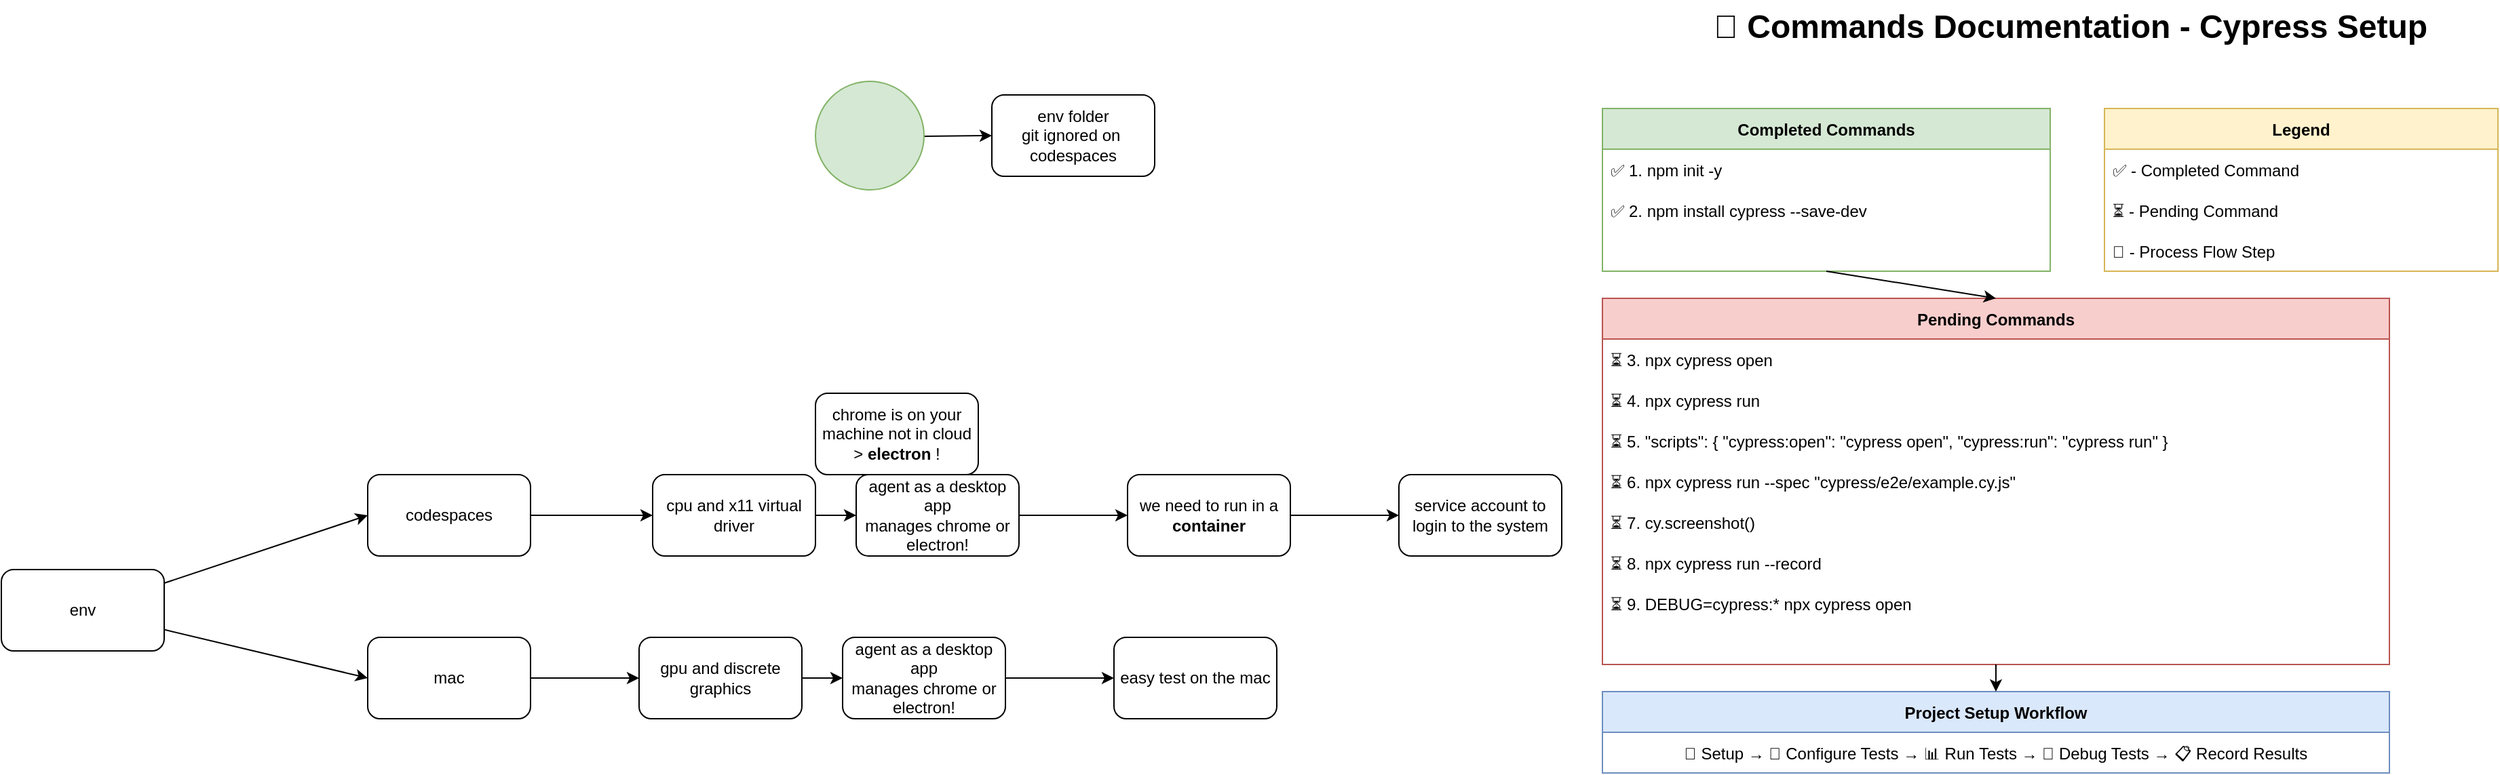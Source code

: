 <mxfile>
    <diagram id="cypress-setup-diagram" name="Cypress Setup Commands">
        <mxGraphModel dx="3537" dy="562" grid="1" gridSize="10" guides="1" tooltips="1" connect="1" arrows="1" fold="1" page="1" pageScale="1" pageWidth="850" pageHeight="1100" math="0" shadow="0">
            <root>
                <mxCell id="0"/>
                <mxCell id="1" parent="0"/>
                <mxCell id="2" value="&lt;font style=&quot;font-size: 24px&quot;&gt;📜 Commands Documentation - Cypress Setup&lt;/font&gt;" style="text;html=1;strokeColor=none;fillColor=none;align=center;verticalAlign=middle;whiteSpace=wrap;rounded=0;fontStyle=1" parent="1" vertex="1">
                    <mxGeometry x="160" y="20" width="530" height="40" as="geometry"/>
                </mxCell>
                <mxCell id="3" value="Completed Commands" style="swimlane;fontStyle=1;childLayout=stackLayout;horizontal=1;startSize=30;horizontalStack=0;resizeParent=1;resizeParentMax=0;resizeLast=0;collapsible=1;marginBottom=0;fillColor=#d5e8d4;strokeColor=#82b366;" parent="1" vertex="1">
                    <mxGeometry x="80" y="100" width="330" height="120" as="geometry"/>
                </mxCell>
                <mxCell id="4" value="✅ 1. npm init -y" style="text;strokeColor=none;fillColor=none;align=left;verticalAlign=middle;spacingLeft=4;spacingRight=4;overflow=hidden;points=[[0,0.5],[1,0.5]];portConstraint=eastwest;rotatable=0;" parent="3" vertex="1">
                    <mxGeometry y="30" width="330" height="30" as="geometry"/>
                </mxCell>
                <mxCell id="5" value="✅ 2. npm install cypress --save-dev" style="text;strokeColor=none;fillColor=none;align=left;verticalAlign=middle;spacingLeft=4;spacingRight=4;overflow=hidden;points=[[0,0.5],[1,0.5]];portConstraint=eastwest;rotatable=0;" parent="3" vertex="1">
                    <mxGeometry y="60" width="330" height="30" as="geometry"/>
                </mxCell>
                <mxCell id="6" value="Pending Commands" style="swimlane;fontStyle=1;childLayout=stackLayout;horizontal=1;startSize=30;horizontalStack=0;resizeParent=1;resizeParentMax=0;resizeLast=0;collapsible=1;marginBottom=0;fillColor=#f8cecc;strokeColor=#b85450;" parent="1" vertex="1">
                    <mxGeometry x="80" y="240" width="580" height="270" as="geometry"/>
                </mxCell>
                <mxCell id="7" value="⏳ 3. npx cypress open" style="text;strokeColor=none;fillColor=none;align=left;verticalAlign=middle;spacingLeft=4;spacingRight=4;overflow=hidden;points=[[0,0.5],[1,0.5]];portConstraint=eastwest;rotatable=0;" parent="6" vertex="1">
                    <mxGeometry y="30" width="580" height="30" as="geometry"/>
                </mxCell>
                <mxCell id="8" value="⏳ 4. npx cypress run" style="text;strokeColor=none;fillColor=none;align=left;verticalAlign=middle;spacingLeft=4;spacingRight=4;overflow=hidden;points=[[0,0.5],[1,0.5]];portConstraint=eastwest;rotatable=0;" parent="6" vertex="1">
                    <mxGeometry y="60" width="580" height="30" as="geometry"/>
                </mxCell>
                <mxCell id="9" value="⏳ 5. &quot;scripts&quot;: { &quot;cypress:open&quot;: &quot;cypress open&quot;, &quot;cypress:run&quot;: &quot;cypress run&quot; }" style="text;strokeColor=none;fillColor=none;align=left;verticalAlign=middle;spacingLeft=4;spacingRight=4;overflow=hidden;points=[[0,0.5],[1,0.5]];portConstraint=eastwest;rotatable=0;" parent="6" vertex="1">
                    <mxGeometry y="90" width="580" height="30" as="geometry"/>
                </mxCell>
                <mxCell id="10" value="⏳ 6. npx cypress run --spec &quot;cypress/e2e/example.cy.js&quot;" style="text;strokeColor=none;fillColor=none;align=left;verticalAlign=middle;spacingLeft=4;spacingRight=4;overflow=hidden;points=[[0,0.5],[1,0.5]];portConstraint=eastwest;rotatable=0;" parent="6" vertex="1">
                    <mxGeometry y="120" width="580" height="30" as="geometry"/>
                </mxCell>
                <mxCell id="11" value="⏳ 7. cy.screenshot()" style="text;strokeColor=none;fillColor=none;align=left;verticalAlign=middle;spacingLeft=4;spacingRight=4;overflow=hidden;points=[[0,0.5],[1,0.5]];portConstraint=eastwest;rotatable=0;" parent="6" vertex="1">
                    <mxGeometry y="150" width="580" height="30" as="geometry"/>
                </mxCell>
                <mxCell id="12" value="⏳ 8. npx cypress run --record" style="text;strokeColor=none;fillColor=none;align=left;verticalAlign=middle;spacingLeft=4;spacingRight=4;overflow=hidden;points=[[0,0.5],[1,0.5]];portConstraint=eastwest;rotatable=0;" parent="6" vertex="1">
                    <mxGeometry y="180" width="580" height="30" as="geometry"/>
                </mxCell>
                <mxCell id="13" value="⏳ 9. DEBUG=cypress:* npx cypress open" style="text;strokeColor=none;fillColor=none;align=left;verticalAlign=middle;spacingLeft=4;spacingRight=4;overflow=hidden;points=[[0,0.5],[1,0.5]];portConstraint=eastwest;rotatable=0;" parent="6" vertex="1">
                    <mxGeometry y="210" width="580" height="30" as="geometry"/>
                </mxCell>
                <mxCell id="14" value="Project Setup Workflow" style="swimlane;fontStyle=1;childLayout=stackLayout;horizontal=1;startSize=30;horizontalStack=0;resizeParent=1;resizeParentMax=0;resizeLast=0;collapsible=1;marginBottom=0;fillColor=#dae8fc;strokeColor=#6c8ebf;" parent="1" vertex="1">
                    <mxGeometry x="80" y="530" width="580" height="60" as="geometry"/>
                </mxCell>
                <mxCell id="15" value="🚀 Setup → 🧪 Configure Tests → 📊 Run Tests → 🐞 Debug Tests → 📋 Record Results" style="text;strokeColor=none;fillColor=none;align=center;verticalAlign=middle;spacingLeft=4;spacingRight=4;overflow=hidden;points=[[0,0.5],[1,0.5]];portConstraint=eastwest;rotatable=0;" parent="14" vertex="1">
                    <mxGeometry y="30" width="580" height="30" as="geometry"/>
                </mxCell>
                <mxCell id="16" value="" style="endArrow=classic;html=1;rounded=0;exitX=0.5;exitY=1;exitDx=0;exitDy=0;entryX=0.5;entryY=0;entryDx=0;entryDy=0;" parent="1" source="3" target="6" edge="1">
                    <mxGeometry width="50" height="50" relative="1" as="geometry">
                        <mxPoint x="400" y="410" as="sourcePoint"/>
                        <mxPoint x="450" y="360" as="targetPoint"/>
                    </mxGeometry>
                </mxCell>
                <mxCell id="17" value="" style="endArrow=classic;html=1;rounded=0;exitX=0.5;exitY=1;exitDx=0;exitDy=0;entryX=0.5;entryY=0;entryDx=0;entryDy=0;" parent="1" source="6" target="14" edge="1">
                    <mxGeometry width="50" height="50" relative="1" as="geometry">
                        <mxPoint x="400" y="410" as="sourcePoint"/>
                        <mxPoint x="450" y="360" as="targetPoint"/>
                    </mxGeometry>
                </mxCell>
                <mxCell id="18" value="Legend" style="swimlane;fontStyle=1;childLayout=stackLayout;horizontal=1;startSize=30;horizontalStack=0;resizeParent=1;resizeParentMax=0;resizeLast=0;collapsible=1;marginBottom=0;fillColor=#fff2cc;strokeColor=#d6b656;" parent="1" vertex="1">
                    <mxGeometry x="450" y="100" width="290" height="120" as="geometry"/>
                </mxCell>
                <mxCell id="19" value="✅ - Completed Command" style="text;strokeColor=none;fillColor=none;align=left;verticalAlign=middle;spacingLeft=4;spacingRight=4;overflow=hidden;points=[[0,0.5],[1,0.5]];portConstraint=eastwest;rotatable=0;" parent="18" vertex="1">
                    <mxGeometry y="30" width="290" height="30" as="geometry"/>
                </mxCell>
                <mxCell id="20" value="⏳ - Pending Command" style="text;strokeColor=none;fillColor=none;align=left;verticalAlign=middle;spacingLeft=4;spacingRight=4;overflow=hidden;points=[[0,0.5],[1,0.5]];portConstraint=eastwest;rotatable=0;" parent="18" vertex="1">
                    <mxGeometry y="60" width="290" height="30" as="geometry"/>
                </mxCell>
                <mxCell id="21" value="🚀 - Process Flow Step" style="text;strokeColor=none;fillColor=none;align=left;verticalAlign=middle;spacingLeft=4;spacingRight=4;overflow=hidden;points=[[0,0.5],[1,0.5]];portConstraint=eastwest;rotatable=0;" parent="18" vertex="1">
                    <mxGeometry y="90" width="290" height="30" as="geometry"/>
                </mxCell>
                <mxCell id="22" value="env folder&lt;div&gt;git ignored on&amp;nbsp;&lt;/div&gt;&lt;div&gt;codespaces&lt;/div&gt;" style="rounded=1;whiteSpace=wrap;html=1;" parent="1" vertex="1">
                    <mxGeometry x="-370" y="90" width="120" height="60" as="geometry"/>
                </mxCell>
                <mxCell id="24" style="edgeStyle=none;html=1;entryX=0;entryY=0.5;entryDx=0;entryDy=0;" parent="1" source="23" target="22" edge="1">
                    <mxGeometry relative="1" as="geometry"/>
                </mxCell>
                <mxCell id="23" value="" style="ellipse;whiteSpace=wrap;html=1;aspect=fixed;fillColor=#d5e8d4;strokeColor=#82b366;" parent="1" vertex="1">
                    <mxGeometry x="-500" y="80" width="80" height="80" as="geometry"/>
                </mxCell>
                <mxCell id="26" style="edgeStyle=none;html=1;entryX=0;entryY=0.5;entryDx=0;entryDy=0;" parent="1" source="25" target="27" edge="1">
                    <mxGeometry relative="1" as="geometry">
                        <mxPoint x="-850" y="390" as="targetPoint"/>
                    </mxGeometry>
                </mxCell>
                <mxCell id="29" style="edgeStyle=none;html=1;entryX=0;entryY=0.5;entryDx=0;entryDy=0;" parent="1" source="25" target="28" edge="1">
                    <mxGeometry relative="1" as="geometry"/>
                </mxCell>
                <mxCell id="25" value="env" style="rounded=1;whiteSpace=wrap;html=1;" parent="1" vertex="1">
                    <mxGeometry x="-1100" y="440" width="120" height="60" as="geometry"/>
                </mxCell>
                <mxCell id="33" style="edgeStyle=none;html=1;entryX=0;entryY=0.5;entryDx=0;entryDy=0;" parent="1" source="27" target="32" edge="1">
                    <mxGeometry relative="1" as="geometry"/>
                </mxCell>
                <mxCell id="27" value="codespaces" style="rounded=1;whiteSpace=wrap;html=1;" parent="1" vertex="1">
                    <mxGeometry x="-830" y="370" width="120" height="60" as="geometry"/>
                </mxCell>
                <mxCell id="31" value="" style="edgeStyle=none;html=1;" parent="1" source="28" target="30" edge="1">
                    <mxGeometry relative="1" as="geometry"/>
                </mxCell>
                <mxCell id="28" value="mac" style="rounded=1;whiteSpace=wrap;html=1;" parent="1" vertex="1">
                    <mxGeometry x="-830" y="490" width="120" height="60" as="geometry"/>
                </mxCell>
                <mxCell id="35" value="" style="edgeStyle=none;html=1;" parent="1" source="30" target="34" edge="1">
                    <mxGeometry relative="1" as="geometry"/>
                </mxCell>
                <mxCell id="30" value="gpu and discrete graphics" style="rounded=1;whiteSpace=wrap;html=1;" parent="1" vertex="1">
                    <mxGeometry x="-630" y="490" width="120" height="60" as="geometry"/>
                </mxCell>
                <mxCell id="37" style="edgeStyle=none;html=1;entryX=0;entryY=0.5;entryDx=0;entryDy=0;" parent="1" source="32" target="36" edge="1">
                    <mxGeometry relative="1" as="geometry"/>
                </mxCell>
                <mxCell id="32" value="cpu and x11 virtual driver" style="rounded=1;whiteSpace=wrap;html=1;" parent="1" vertex="1">
                    <mxGeometry x="-620" y="370" width="120" height="60" as="geometry"/>
                </mxCell>
                <mxCell id="42" value="" style="edgeStyle=none;html=1;" edge="1" parent="1" source="34" target="41">
                    <mxGeometry relative="1" as="geometry"/>
                </mxCell>
                <mxCell id="34" value="agent as a desktop app&lt;div&gt;manages chrome or electron!&lt;/div&gt;" style="rounded=1;whiteSpace=wrap;html=1;" parent="1" vertex="1">
                    <mxGeometry x="-480" y="490" width="120" height="60" as="geometry"/>
                </mxCell>
                <mxCell id="40" value="" style="edgeStyle=none;html=1;" edge="1" parent="1" source="36" target="39">
                    <mxGeometry relative="1" as="geometry"/>
                </mxCell>
                <mxCell id="36" value="agent as a desktop app&lt;div&gt;manages chrome or electron!&lt;/div&gt;" style="rounded=1;whiteSpace=wrap;html=1;" parent="1" vertex="1">
                    <mxGeometry x="-470" y="370" width="120" height="60" as="geometry"/>
                </mxCell>
                <mxCell id="38" value="chrome is on your machine not in cloud &amp;gt; &lt;b&gt;electron&lt;/b&gt; !" style="rounded=1;whiteSpace=wrap;html=1;" parent="1" vertex="1">
                    <mxGeometry x="-500" y="310" width="120" height="60" as="geometry"/>
                </mxCell>
                <mxCell id="44" value="" style="edgeStyle=none;html=1;" edge="1" parent="1" source="39" target="43">
                    <mxGeometry relative="1" as="geometry"/>
                </mxCell>
                <mxCell id="39" value="we need to run in a &lt;b&gt;container&lt;/b&gt;" style="whiteSpace=wrap;html=1;rounded=1;" vertex="1" parent="1">
                    <mxGeometry x="-270" y="370" width="120" height="60" as="geometry"/>
                </mxCell>
                <mxCell id="41" value="easy test on the mac" style="whiteSpace=wrap;html=1;rounded=1;" vertex="1" parent="1">
                    <mxGeometry x="-280" y="490" width="120" height="60" as="geometry"/>
                </mxCell>
                <mxCell id="43" value="service account to login to the system" style="whiteSpace=wrap;html=1;rounded=1;" vertex="1" parent="1">
                    <mxGeometry x="-70" y="370" width="120" height="60" as="geometry"/>
                </mxCell>
            </root>
        </mxGraphModel>
    </diagram>
</mxfile>